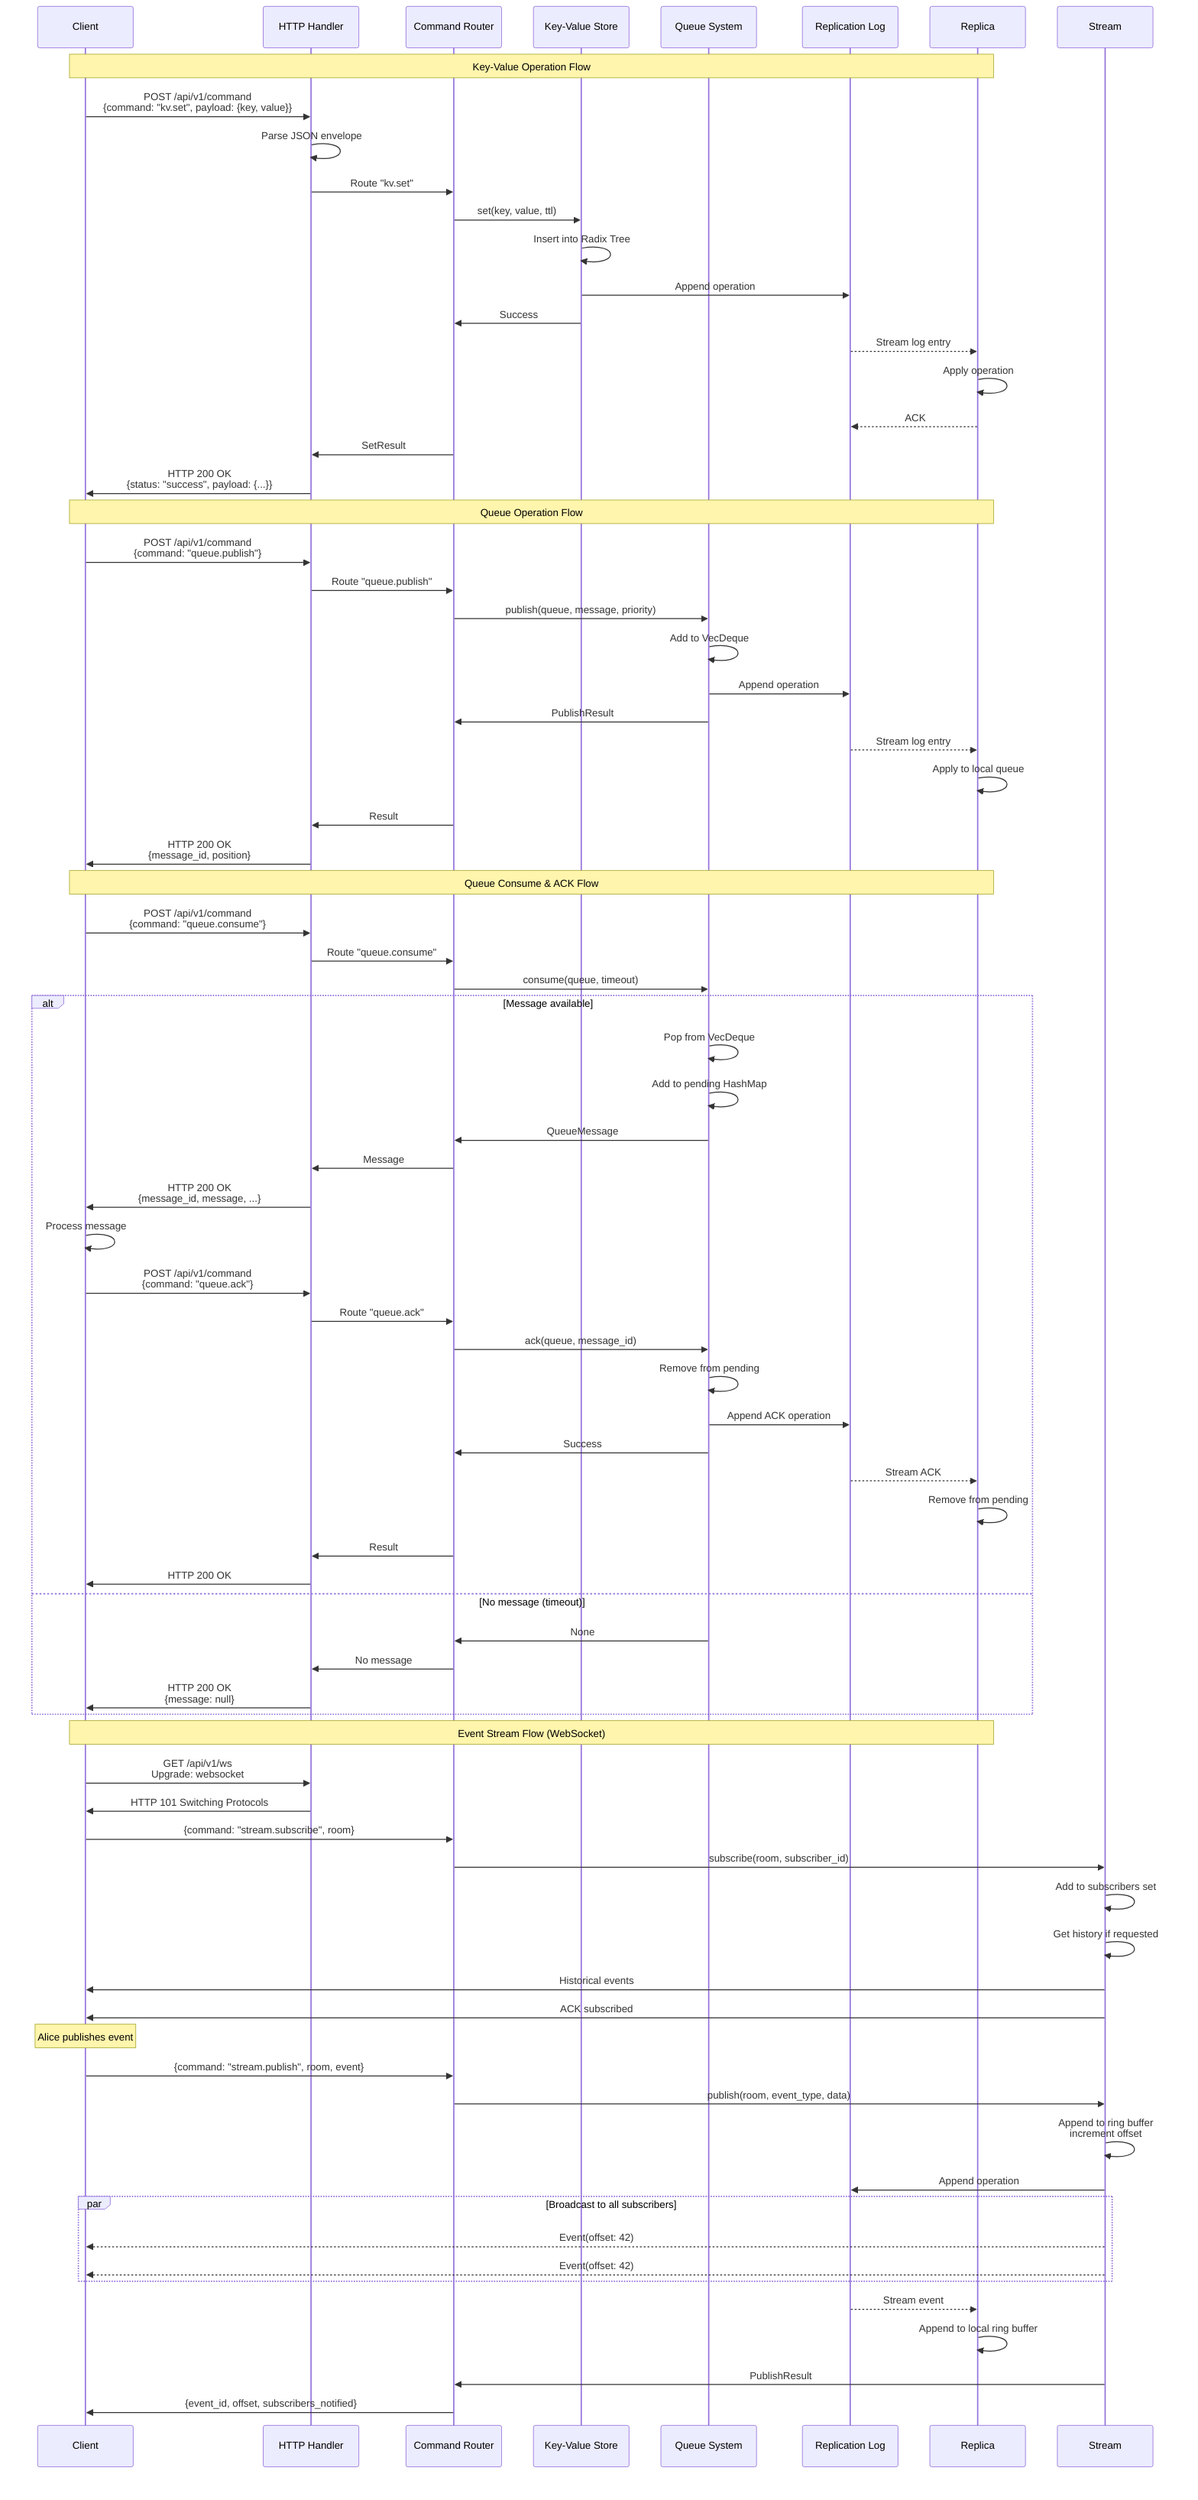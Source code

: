 sequenceDiagram
    participant Client
    participant HTTP as HTTP Handler
    participant Router as Command Router
    participant KV as Key-Value Store
    participant Queue as Queue System
    participant RepLog as Replication Log
    participant Replica
    
    Note over Client,Replica: Key-Value Operation Flow
    
    Client->>HTTP: POST /api/v1/command<br/>{command: "kv.set", payload: {key, value}}
    HTTP->>HTTP: Parse JSON envelope
    HTTP->>Router: Route "kv.set"
    
    Router->>KV: set(key, value, ttl)
    KV->>KV: Insert into Radix Tree
    KV->>RepLog: Append operation
    KV->>Router: Success
    
    RepLog-->>Replica: Stream log entry
    Replica->>Replica: Apply operation
    Replica-->>RepLog: ACK
    
    Router->>HTTP: SetResult
    HTTP->>Client: HTTP 200 OK<br/>{status: "success", payload: {...}}
    
    Note over Client,Replica: Queue Operation Flow
    
    Client->>HTTP: POST /api/v1/command<br/>{command: "queue.publish"}
    HTTP->>Router: Route "queue.publish"
    Router->>Queue: publish(queue, message, priority)
    Queue->>Queue: Add to VecDeque
    Queue->>RepLog: Append operation
    Queue->>Router: PublishResult
    
    RepLog-->>Replica: Stream log entry
    Replica->>Replica: Apply to local queue
    
    Router->>HTTP: Result
    HTTP->>Client: HTTP 200 OK<br/>{message_id, position}
    
    Note over Client,Replica: Queue Consume & ACK Flow
    
    Client->>HTTP: POST /api/v1/command<br/>{command: "queue.consume"}
    HTTP->>Router: Route "queue.consume"
    Router->>Queue: consume(queue, timeout)
    
    alt Message available
        Queue->>Queue: Pop from VecDeque
        Queue->>Queue: Add to pending HashMap
        Queue->>Router: QueueMessage
        Router->>HTTP: Message
        HTTP->>Client: HTTP 200 OK<br/>{message_id, message, ...}
        
        Client->>Client: Process message
        
        Client->>HTTP: POST /api/v1/command<br/>{command: "queue.ack"}
        HTTP->>Router: Route "queue.ack"
        Router->>Queue: ack(queue, message_id)
        Queue->>Queue: Remove from pending
        Queue->>RepLog: Append ACK operation
        Queue->>Router: Success
        
        RepLog-->>Replica: Stream ACK
        Replica->>Replica: Remove from pending
        
        Router->>HTTP: Result
        HTTP->>Client: HTTP 200 OK
    else No message (timeout)
        Queue->>Router: None
        Router->>HTTP: No message
        HTTP->>Client: HTTP 200 OK<br/>{message: null}
    end
    
    Note over Client,Replica: Event Stream Flow (WebSocket)
    
    Client->>HTTP: GET /api/v1/ws<br/>Upgrade: websocket
    HTTP->>Client: HTTP 101 Switching Protocols
    
    Client->>Router: {command: "stream.subscribe", room}
    Router->>Stream: subscribe(room, subscriber_id)
    Stream->>Stream: Add to subscribers set
    Stream->>Stream: Get history if requested
    Stream->>Client: Historical events
    Stream->>Client: ACK subscribed
    
    Note over Client: Alice publishes event
    Client->>Router: {command: "stream.publish", room, event}
    Router->>Stream: publish(room, event_type, data)
    Stream->>Stream: Append to ring buffer<br/>increment offset
    Stream->>RepLog: Append operation
    
    par Broadcast to all subscribers
        Stream-->>Client: Event(offset: 42)
        Stream-->>Client: Event(offset: 42)
    end
    
    RepLog-->>Replica: Stream event
    Replica->>Replica: Append to local ring buffer
    
    Stream->>Router: PublishResult
    Router->>Client: {event_id, offset, subscribers_notified}